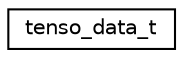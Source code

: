digraph "Graphical Class Hierarchy"
{
  edge [fontname="Helvetica",fontsize="10",labelfontname="Helvetica",labelfontsize="10"];
  node [fontname="Helvetica",fontsize="10",shape=record];
  rankdir="LR";
  Node1 [label="tenso_data_t",height=0.2,width=0.4,color="black", fillcolor="white", style="filled",URL="$structtenso__data__t.html"];
}
